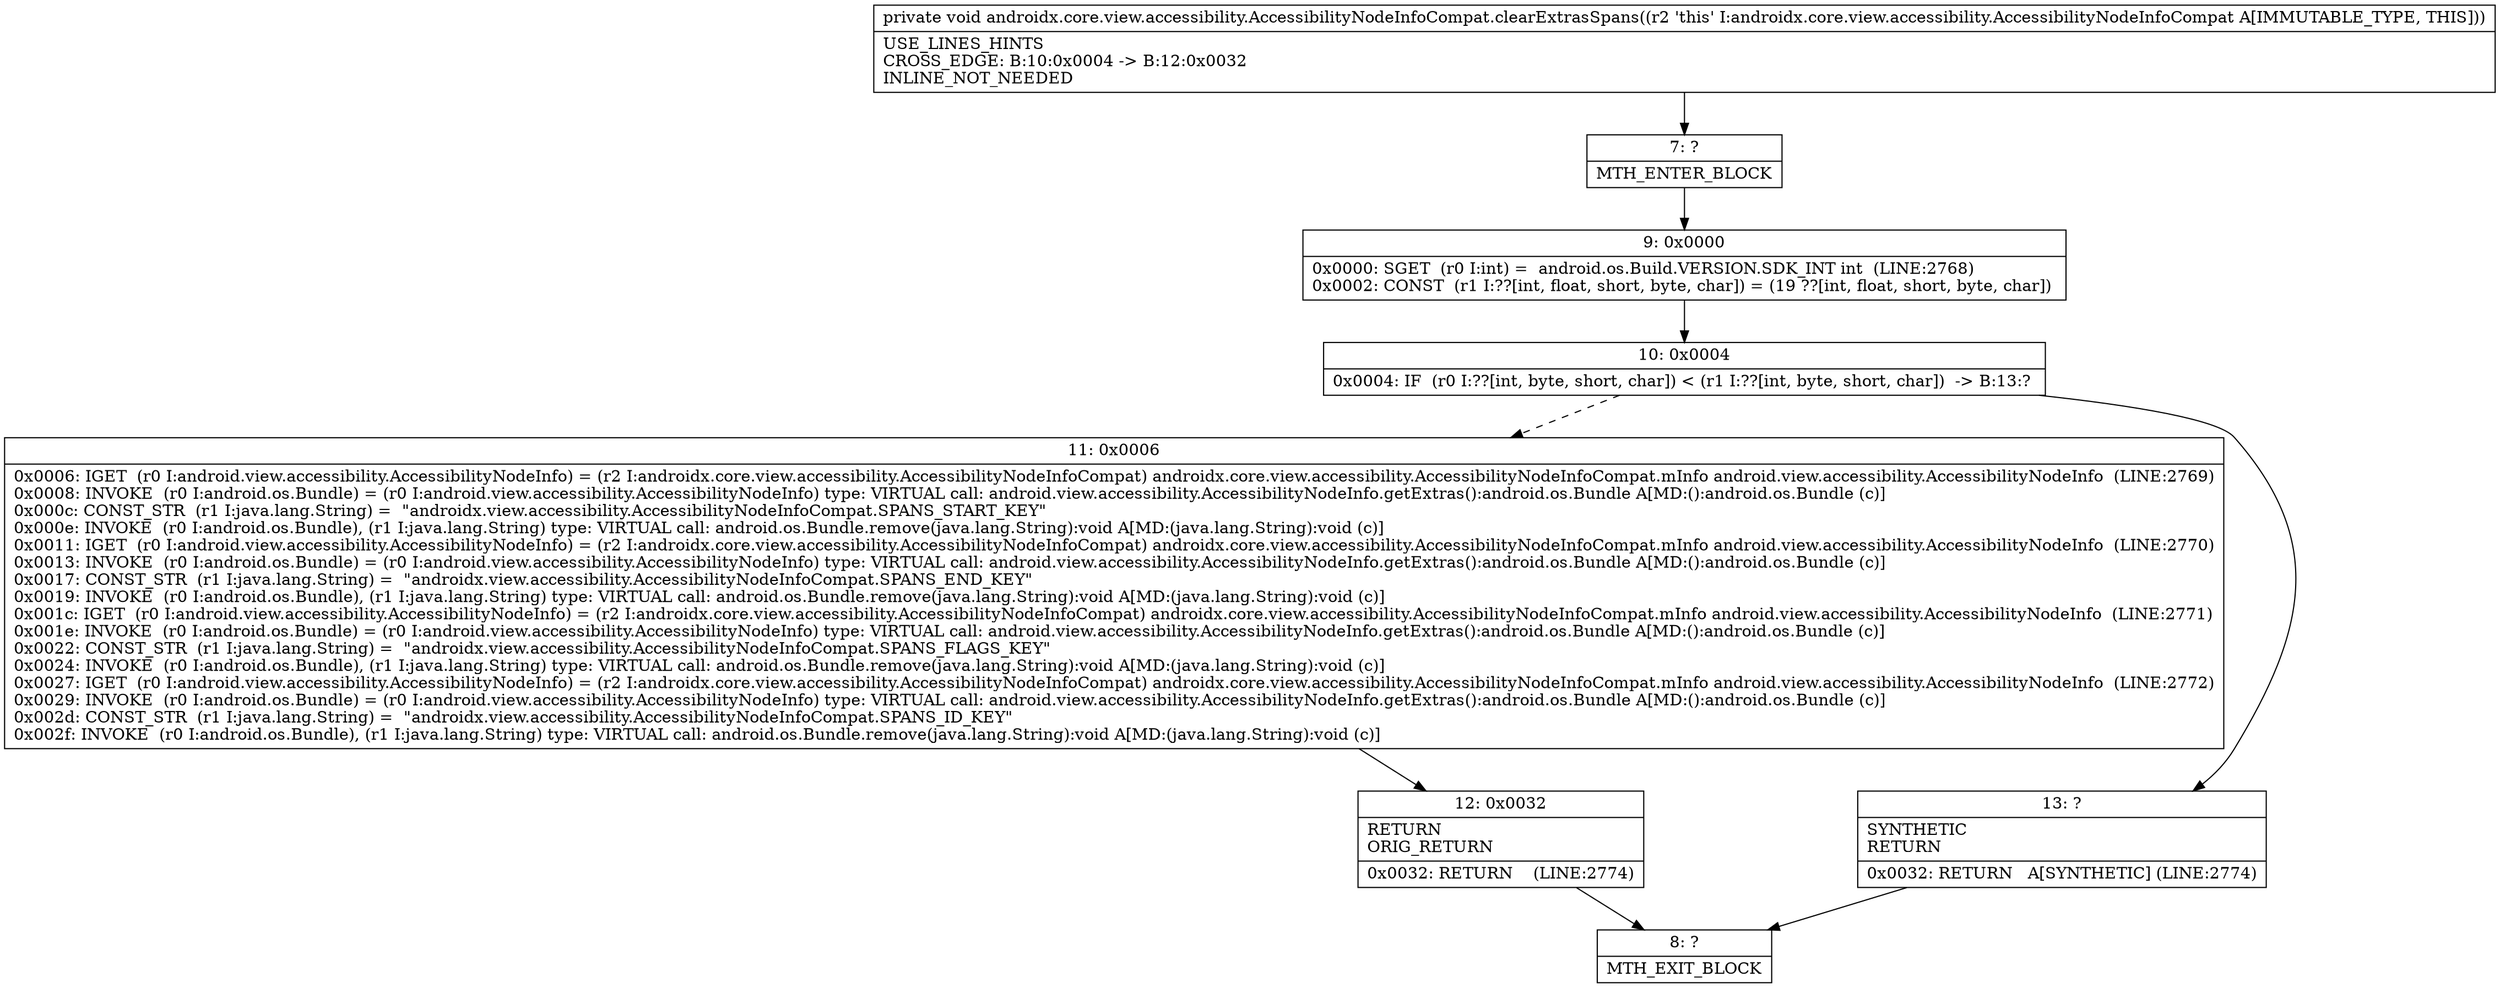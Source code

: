 digraph "CFG forandroidx.core.view.accessibility.AccessibilityNodeInfoCompat.clearExtrasSpans()V" {
Node_7 [shape=record,label="{7\:\ ?|MTH_ENTER_BLOCK\l}"];
Node_9 [shape=record,label="{9\:\ 0x0000|0x0000: SGET  (r0 I:int) =  android.os.Build.VERSION.SDK_INT int  (LINE:2768)\l0x0002: CONST  (r1 I:??[int, float, short, byte, char]) = (19 ??[int, float, short, byte, char]) \l}"];
Node_10 [shape=record,label="{10\:\ 0x0004|0x0004: IF  (r0 I:??[int, byte, short, char]) \< (r1 I:??[int, byte, short, char])  \-\> B:13:? \l}"];
Node_11 [shape=record,label="{11\:\ 0x0006|0x0006: IGET  (r0 I:android.view.accessibility.AccessibilityNodeInfo) = (r2 I:androidx.core.view.accessibility.AccessibilityNodeInfoCompat) androidx.core.view.accessibility.AccessibilityNodeInfoCompat.mInfo android.view.accessibility.AccessibilityNodeInfo  (LINE:2769)\l0x0008: INVOKE  (r0 I:android.os.Bundle) = (r0 I:android.view.accessibility.AccessibilityNodeInfo) type: VIRTUAL call: android.view.accessibility.AccessibilityNodeInfo.getExtras():android.os.Bundle A[MD:():android.os.Bundle (c)]\l0x000c: CONST_STR  (r1 I:java.lang.String) =  \"androidx.view.accessibility.AccessibilityNodeInfoCompat.SPANS_START_KEY\" \l0x000e: INVOKE  (r0 I:android.os.Bundle), (r1 I:java.lang.String) type: VIRTUAL call: android.os.Bundle.remove(java.lang.String):void A[MD:(java.lang.String):void (c)]\l0x0011: IGET  (r0 I:android.view.accessibility.AccessibilityNodeInfo) = (r2 I:androidx.core.view.accessibility.AccessibilityNodeInfoCompat) androidx.core.view.accessibility.AccessibilityNodeInfoCompat.mInfo android.view.accessibility.AccessibilityNodeInfo  (LINE:2770)\l0x0013: INVOKE  (r0 I:android.os.Bundle) = (r0 I:android.view.accessibility.AccessibilityNodeInfo) type: VIRTUAL call: android.view.accessibility.AccessibilityNodeInfo.getExtras():android.os.Bundle A[MD:():android.os.Bundle (c)]\l0x0017: CONST_STR  (r1 I:java.lang.String) =  \"androidx.view.accessibility.AccessibilityNodeInfoCompat.SPANS_END_KEY\" \l0x0019: INVOKE  (r0 I:android.os.Bundle), (r1 I:java.lang.String) type: VIRTUAL call: android.os.Bundle.remove(java.lang.String):void A[MD:(java.lang.String):void (c)]\l0x001c: IGET  (r0 I:android.view.accessibility.AccessibilityNodeInfo) = (r2 I:androidx.core.view.accessibility.AccessibilityNodeInfoCompat) androidx.core.view.accessibility.AccessibilityNodeInfoCompat.mInfo android.view.accessibility.AccessibilityNodeInfo  (LINE:2771)\l0x001e: INVOKE  (r0 I:android.os.Bundle) = (r0 I:android.view.accessibility.AccessibilityNodeInfo) type: VIRTUAL call: android.view.accessibility.AccessibilityNodeInfo.getExtras():android.os.Bundle A[MD:():android.os.Bundle (c)]\l0x0022: CONST_STR  (r1 I:java.lang.String) =  \"androidx.view.accessibility.AccessibilityNodeInfoCompat.SPANS_FLAGS_KEY\" \l0x0024: INVOKE  (r0 I:android.os.Bundle), (r1 I:java.lang.String) type: VIRTUAL call: android.os.Bundle.remove(java.lang.String):void A[MD:(java.lang.String):void (c)]\l0x0027: IGET  (r0 I:android.view.accessibility.AccessibilityNodeInfo) = (r2 I:androidx.core.view.accessibility.AccessibilityNodeInfoCompat) androidx.core.view.accessibility.AccessibilityNodeInfoCompat.mInfo android.view.accessibility.AccessibilityNodeInfo  (LINE:2772)\l0x0029: INVOKE  (r0 I:android.os.Bundle) = (r0 I:android.view.accessibility.AccessibilityNodeInfo) type: VIRTUAL call: android.view.accessibility.AccessibilityNodeInfo.getExtras():android.os.Bundle A[MD:():android.os.Bundle (c)]\l0x002d: CONST_STR  (r1 I:java.lang.String) =  \"androidx.view.accessibility.AccessibilityNodeInfoCompat.SPANS_ID_KEY\" \l0x002f: INVOKE  (r0 I:android.os.Bundle), (r1 I:java.lang.String) type: VIRTUAL call: android.os.Bundle.remove(java.lang.String):void A[MD:(java.lang.String):void (c)]\l}"];
Node_12 [shape=record,label="{12\:\ 0x0032|RETURN\lORIG_RETURN\l|0x0032: RETURN    (LINE:2774)\l}"];
Node_8 [shape=record,label="{8\:\ ?|MTH_EXIT_BLOCK\l}"];
Node_13 [shape=record,label="{13\:\ ?|SYNTHETIC\lRETURN\l|0x0032: RETURN   A[SYNTHETIC] (LINE:2774)\l}"];
MethodNode[shape=record,label="{private void androidx.core.view.accessibility.AccessibilityNodeInfoCompat.clearExtrasSpans((r2 'this' I:androidx.core.view.accessibility.AccessibilityNodeInfoCompat A[IMMUTABLE_TYPE, THIS]))  | USE_LINES_HINTS\lCROSS_EDGE: B:10:0x0004 \-\> B:12:0x0032\lINLINE_NOT_NEEDED\l}"];
MethodNode -> Node_7;Node_7 -> Node_9;
Node_9 -> Node_10;
Node_10 -> Node_11[style=dashed];
Node_10 -> Node_13;
Node_11 -> Node_12;
Node_12 -> Node_8;
Node_13 -> Node_8;
}

